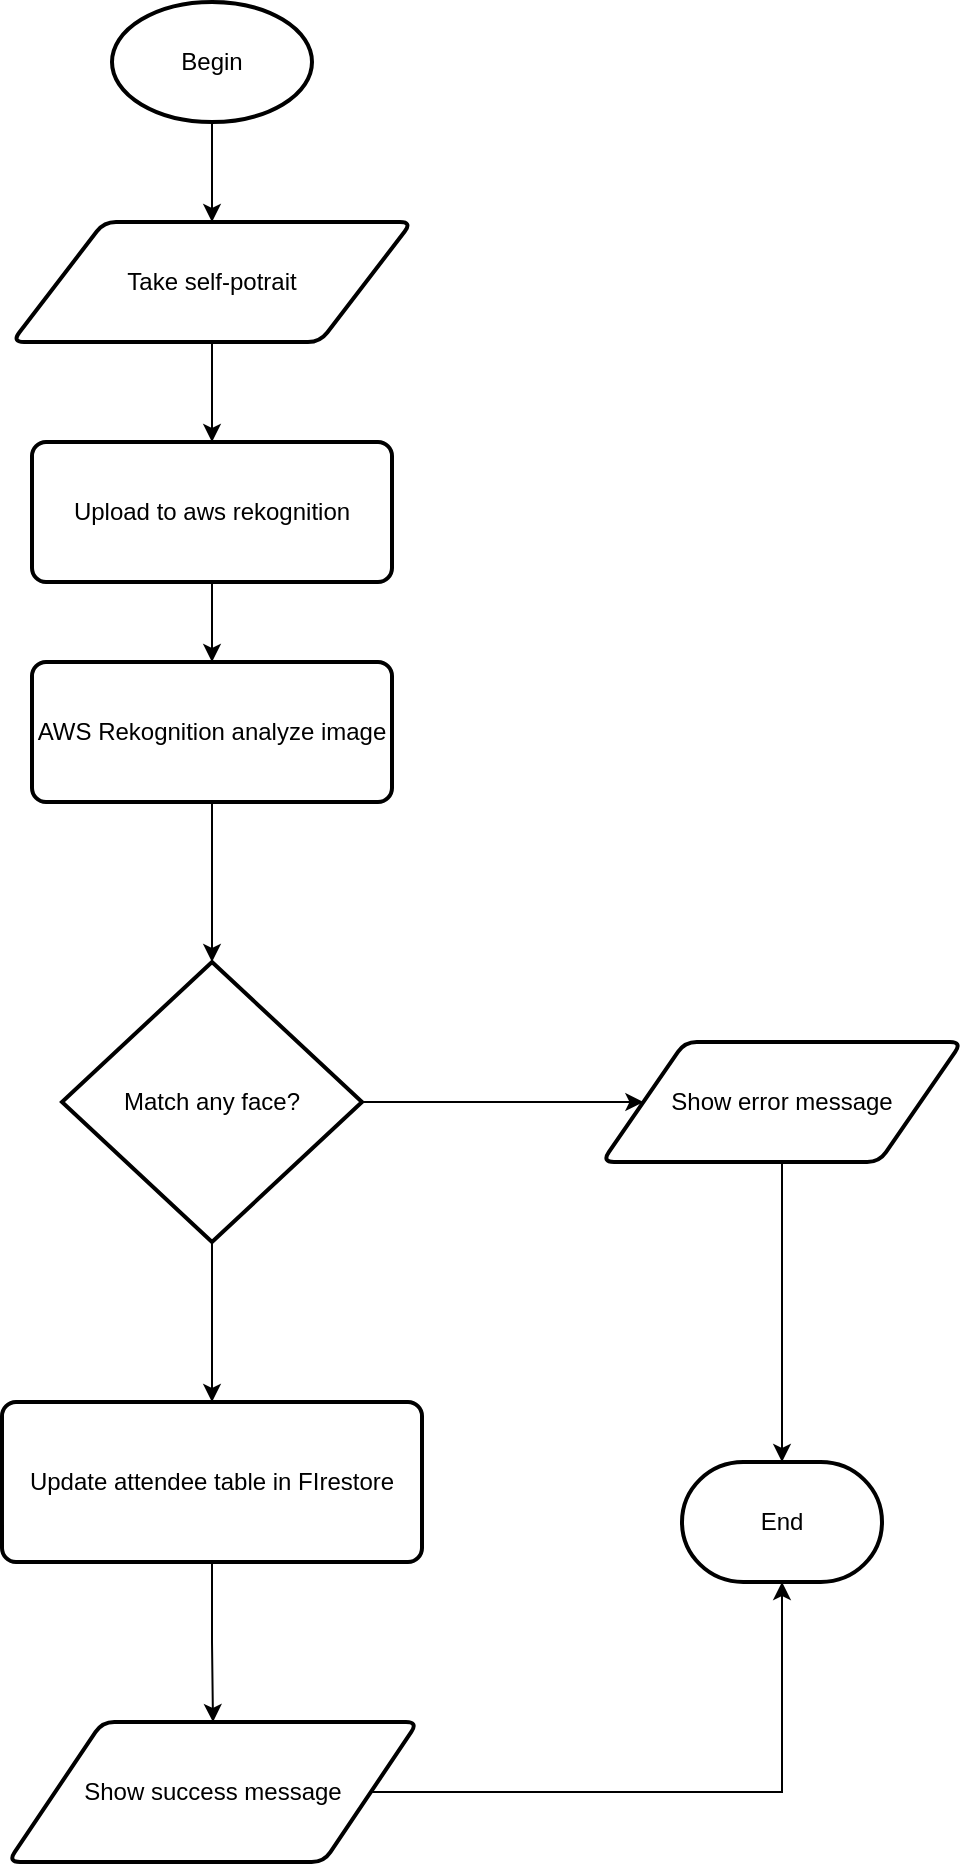 <mxfile version="20.0.4" type="github">
  <diagram id="QUiKKD7RZstS5v8Ppu0Y" name="Page-1">
    <mxGraphModel dx="868" dy="478" grid="1" gridSize="10" guides="1" tooltips="1" connect="1" arrows="1" fold="1" page="1" pageScale="1" pageWidth="850" pageHeight="1100" math="0" shadow="0">
      <root>
        <mxCell id="0" />
        <mxCell id="1" parent="0" />
        <mxCell id="310Ss2FlQBHF8vAI5WnE-5" value="" style="edgeStyle=orthogonalEdgeStyle;rounded=0;orthogonalLoop=1;jettySize=auto;html=1;" edge="1" parent="1" source="310Ss2FlQBHF8vAI5WnE-3" target="310Ss2FlQBHF8vAI5WnE-4">
          <mxGeometry relative="1" as="geometry" />
        </mxCell>
        <mxCell id="310Ss2FlQBHF8vAI5WnE-3" value="Begin" style="strokeWidth=2;html=1;shape=mxgraph.flowchart.start_1;whiteSpace=wrap;" vertex="1" parent="1">
          <mxGeometry x="375" y="70" width="100" height="60" as="geometry" />
        </mxCell>
        <mxCell id="310Ss2FlQBHF8vAI5WnE-7" value="" style="edgeStyle=orthogonalEdgeStyle;rounded=0;orthogonalLoop=1;jettySize=auto;html=1;" edge="1" parent="1" source="310Ss2FlQBHF8vAI5WnE-4" target="310Ss2FlQBHF8vAI5WnE-6">
          <mxGeometry relative="1" as="geometry" />
        </mxCell>
        <mxCell id="310Ss2FlQBHF8vAI5WnE-4" value="Take self-potrait" style="shape=parallelogram;html=1;strokeWidth=2;perimeter=parallelogramPerimeter;whiteSpace=wrap;rounded=1;arcSize=12;size=0.23;" vertex="1" parent="1">
          <mxGeometry x="325" y="180" width="200" height="60" as="geometry" />
        </mxCell>
        <mxCell id="310Ss2FlQBHF8vAI5WnE-16" value="" style="edgeStyle=orthogonalEdgeStyle;rounded=0;orthogonalLoop=1;jettySize=auto;html=1;" edge="1" parent="1" source="310Ss2FlQBHF8vAI5WnE-6" target="310Ss2FlQBHF8vAI5WnE-9">
          <mxGeometry relative="1" as="geometry" />
        </mxCell>
        <mxCell id="310Ss2FlQBHF8vAI5WnE-6" value="Upload to aws rekognition" style="rounded=1;whiteSpace=wrap;html=1;absoluteArcSize=1;arcSize=14;strokeWidth=2;" vertex="1" parent="1">
          <mxGeometry x="335" y="290" width="180" height="70" as="geometry" />
        </mxCell>
        <mxCell id="310Ss2FlQBHF8vAI5WnE-15" value="" style="edgeStyle=orthogonalEdgeStyle;rounded=0;orthogonalLoop=1;jettySize=auto;html=1;" edge="1" parent="1" source="310Ss2FlQBHF8vAI5WnE-9" target="310Ss2FlQBHF8vAI5WnE-10">
          <mxGeometry relative="1" as="geometry" />
        </mxCell>
        <mxCell id="310Ss2FlQBHF8vAI5WnE-9" value="AWS Rekognition analyze image" style="rounded=1;whiteSpace=wrap;html=1;absoluteArcSize=1;arcSize=14;strokeWidth=2;" vertex="1" parent="1">
          <mxGeometry x="335" y="400" width="180" height="70" as="geometry" />
        </mxCell>
        <mxCell id="310Ss2FlQBHF8vAI5WnE-13" style="edgeStyle=orthogonalEdgeStyle;rounded=0;orthogonalLoop=1;jettySize=auto;html=1;" edge="1" parent="1" source="310Ss2FlQBHF8vAI5WnE-10" target="310Ss2FlQBHF8vAI5WnE-12">
          <mxGeometry relative="1" as="geometry" />
        </mxCell>
        <mxCell id="310Ss2FlQBHF8vAI5WnE-14" value="" style="edgeStyle=orthogonalEdgeStyle;rounded=0;orthogonalLoop=1;jettySize=auto;html=1;" edge="1" parent="1" source="310Ss2FlQBHF8vAI5WnE-10" target="310Ss2FlQBHF8vAI5WnE-11">
          <mxGeometry relative="1" as="geometry" />
        </mxCell>
        <mxCell id="310Ss2FlQBHF8vAI5WnE-10" value="Match any face?" style="strokeWidth=2;html=1;shape=mxgraph.flowchart.decision;whiteSpace=wrap;" vertex="1" parent="1">
          <mxGeometry x="350" y="550" width="150" height="140" as="geometry" />
        </mxCell>
        <mxCell id="310Ss2FlQBHF8vAI5WnE-18" value="" style="edgeStyle=orthogonalEdgeStyle;rounded=0;orthogonalLoop=1;jettySize=auto;html=1;" edge="1" parent="1" source="310Ss2FlQBHF8vAI5WnE-11" target="310Ss2FlQBHF8vAI5WnE-17">
          <mxGeometry relative="1" as="geometry" />
        </mxCell>
        <mxCell id="310Ss2FlQBHF8vAI5WnE-11" value="Update attendee table in FIrestore" style="rounded=1;whiteSpace=wrap;html=1;absoluteArcSize=1;arcSize=14;strokeWidth=2;" vertex="1" parent="1">
          <mxGeometry x="320" y="770" width="210" height="80" as="geometry" />
        </mxCell>
        <mxCell id="310Ss2FlQBHF8vAI5WnE-20" style="edgeStyle=orthogonalEdgeStyle;rounded=0;orthogonalLoop=1;jettySize=auto;html=1;entryX=0.5;entryY=0;entryDx=0;entryDy=0;entryPerimeter=0;" edge="1" parent="1" source="310Ss2FlQBHF8vAI5WnE-12" target="310Ss2FlQBHF8vAI5WnE-19">
          <mxGeometry relative="1" as="geometry" />
        </mxCell>
        <mxCell id="310Ss2FlQBHF8vAI5WnE-12" value="Show error message" style="shape=parallelogram;html=1;strokeWidth=2;perimeter=parallelogramPerimeter;whiteSpace=wrap;rounded=1;arcSize=12;size=0.23;" vertex="1" parent="1">
          <mxGeometry x="620" y="590" width="180" height="60" as="geometry" />
        </mxCell>
        <mxCell id="310Ss2FlQBHF8vAI5WnE-21" style="edgeStyle=orthogonalEdgeStyle;rounded=0;orthogonalLoop=1;jettySize=auto;html=1;" edge="1" parent="1" source="310Ss2FlQBHF8vAI5WnE-17" target="310Ss2FlQBHF8vAI5WnE-19">
          <mxGeometry relative="1" as="geometry" />
        </mxCell>
        <mxCell id="310Ss2FlQBHF8vAI5WnE-17" value="Show success message" style="shape=parallelogram;html=1;strokeWidth=2;perimeter=parallelogramPerimeter;whiteSpace=wrap;rounded=1;arcSize=12;size=0.23;" vertex="1" parent="1">
          <mxGeometry x="323" y="930" width="205" height="70" as="geometry" />
        </mxCell>
        <mxCell id="310Ss2FlQBHF8vAI5WnE-19" value="End" style="strokeWidth=2;html=1;shape=mxgraph.flowchart.terminator;whiteSpace=wrap;" vertex="1" parent="1">
          <mxGeometry x="660" y="800" width="100" height="60" as="geometry" />
        </mxCell>
      </root>
    </mxGraphModel>
  </diagram>
</mxfile>
